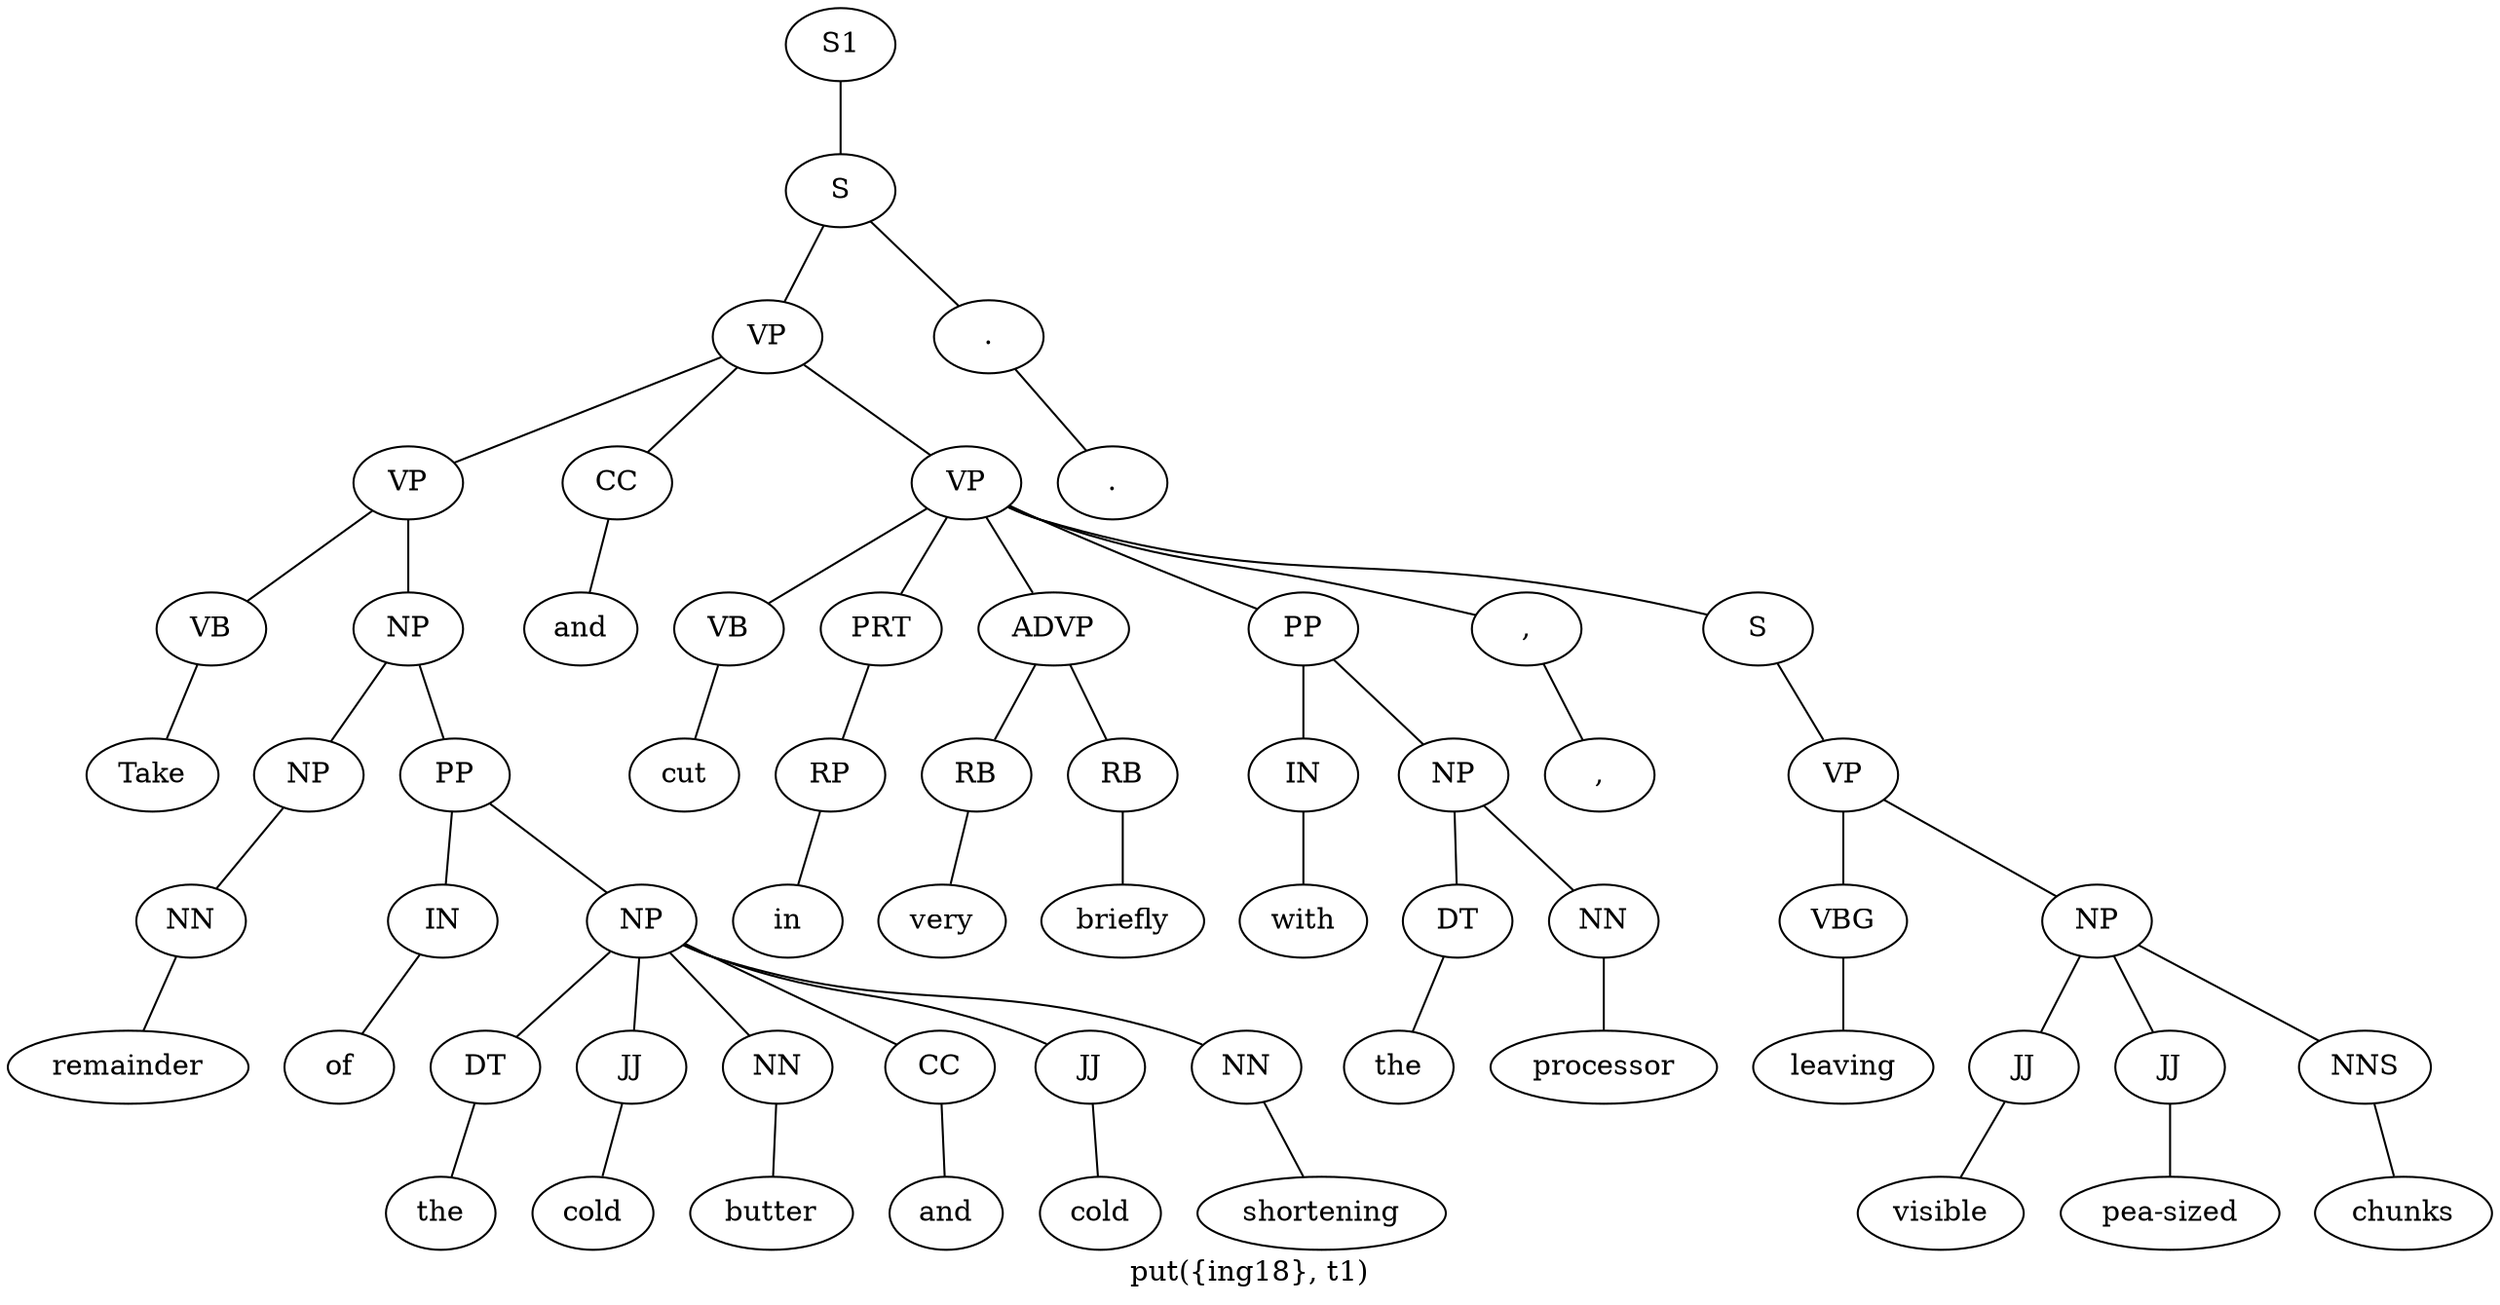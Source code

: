 graph SyntaxGraph {
	label = "put({ing18}, t1)";
	Node0 [label="S1"];
	Node1 [label="S"];
	Node2 [label="VP"];
	Node3 [label="VP"];
	Node4 [label="VB"];
	Node5 [label="Take"];
	Node6 [label="NP"];
	Node7 [label="NP"];
	Node8 [label="NN"];
	Node9 [label="remainder"];
	Node10 [label="PP"];
	Node11 [label="IN"];
	Node12 [label="of"];
	Node13 [label="NP"];
	Node14 [label="DT"];
	Node15 [label="the"];
	Node16 [label="JJ"];
	Node17 [label="cold"];
	Node18 [label="NN"];
	Node19 [label="butter"];
	Node20 [label="CC"];
	Node21 [label="and"];
	Node22 [label="JJ"];
	Node23 [label="cold"];
	Node24 [label="NN"];
	Node25 [label="shortening"];
	Node26 [label="CC"];
	Node27 [label="and"];
	Node28 [label="VP"];
	Node29 [label="VB"];
	Node30 [label="cut"];
	Node31 [label="PRT"];
	Node32 [label="RP"];
	Node33 [label="in"];
	Node34 [label="ADVP"];
	Node35 [label="RB"];
	Node36 [label="very"];
	Node37 [label="RB"];
	Node38 [label="briefly"];
	Node39 [label="PP"];
	Node40 [label="IN"];
	Node41 [label="with"];
	Node42 [label="NP"];
	Node43 [label="DT"];
	Node44 [label="the"];
	Node45 [label="NN"];
	Node46 [label="processor"];
	Node47 [label=","];
	Node48 [label=","];
	Node49 [label="S"];
	Node50 [label="VP"];
	Node51 [label="VBG"];
	Node52 [label="leaving"];
	Node53 [label="NP"];
	Node54 [label="JJ"];
	Node55 [label="visible"];
	Node56 [label="JJ"];
	Node57 [label="pea-sized"];
	Node58 [label="NNS"];
	Node59 [label="chunks"];
	Node60 [label="."];
	Node61 [label="."];

	Node0 -- Node1;
	Node1 -- Node2;
	Node1 -- Node60;
	Node2 -- Node3;
	Node2 -- Node26;
	Node2 -- Node28;
	Node3 -- Node4;
	Node3 -- Node6;
	Node4 -- Node5;
	Node6 -- Node7;
	Node6 -- Node10;
	Node7 -- Node8;
	Node8 -- Node9;
	Node10 -- Node11;
	Node10 -- Node13;
	Node11 -- Node12;
	Node13 -- Node14;
	Node13 -- Node16;
	Node13 -- Node18;
	Node13 -- Node20;
	Node13 -- Node22;
	Node13 -- Node24;
	Node14 -- Node15;
	Node16 -- Node17;
	Node18 -- Node19;
	Node20 -- Node21;
	Node22 -- Node23;
	Node24 -- Node25;
	Node26 -- Node27;
	Node28 -- Node29;
	Node28 -- Node31;
	Node28 -- Node34;
	Node28 -- Node39;
	Node28 -- Node47;
	Node28 -- Node49;
	Node29 -- Node30;
	Node31 -- Node32;
	Node32 -- Node33;
	Node34 -- Node35;
	Node34 -- Node37;
	Node35 -- Node36;
	Node37 -- Node38;
	Node39 -- Node40;
	Node39 -- Node42;
	Node40 -- Node41;
	Node42 -- Node43;
	Node42 -- Node45;
	Node43 -- Node44;
	Node45 -- Node46;
	Node47 -- Node48;
	Node49 -- Node50;
	Node50 -- Node51;
	Node50 -- Node53;
	Node51 -- Node52;
	Node53 -- Node54;
	Node53 -- Node56;
	Node53 -- Node58;
	Node54 -- Node55;
	Node56 -- Node57;
	Node58 -- Node59;
	Node60 -- Node61;
}